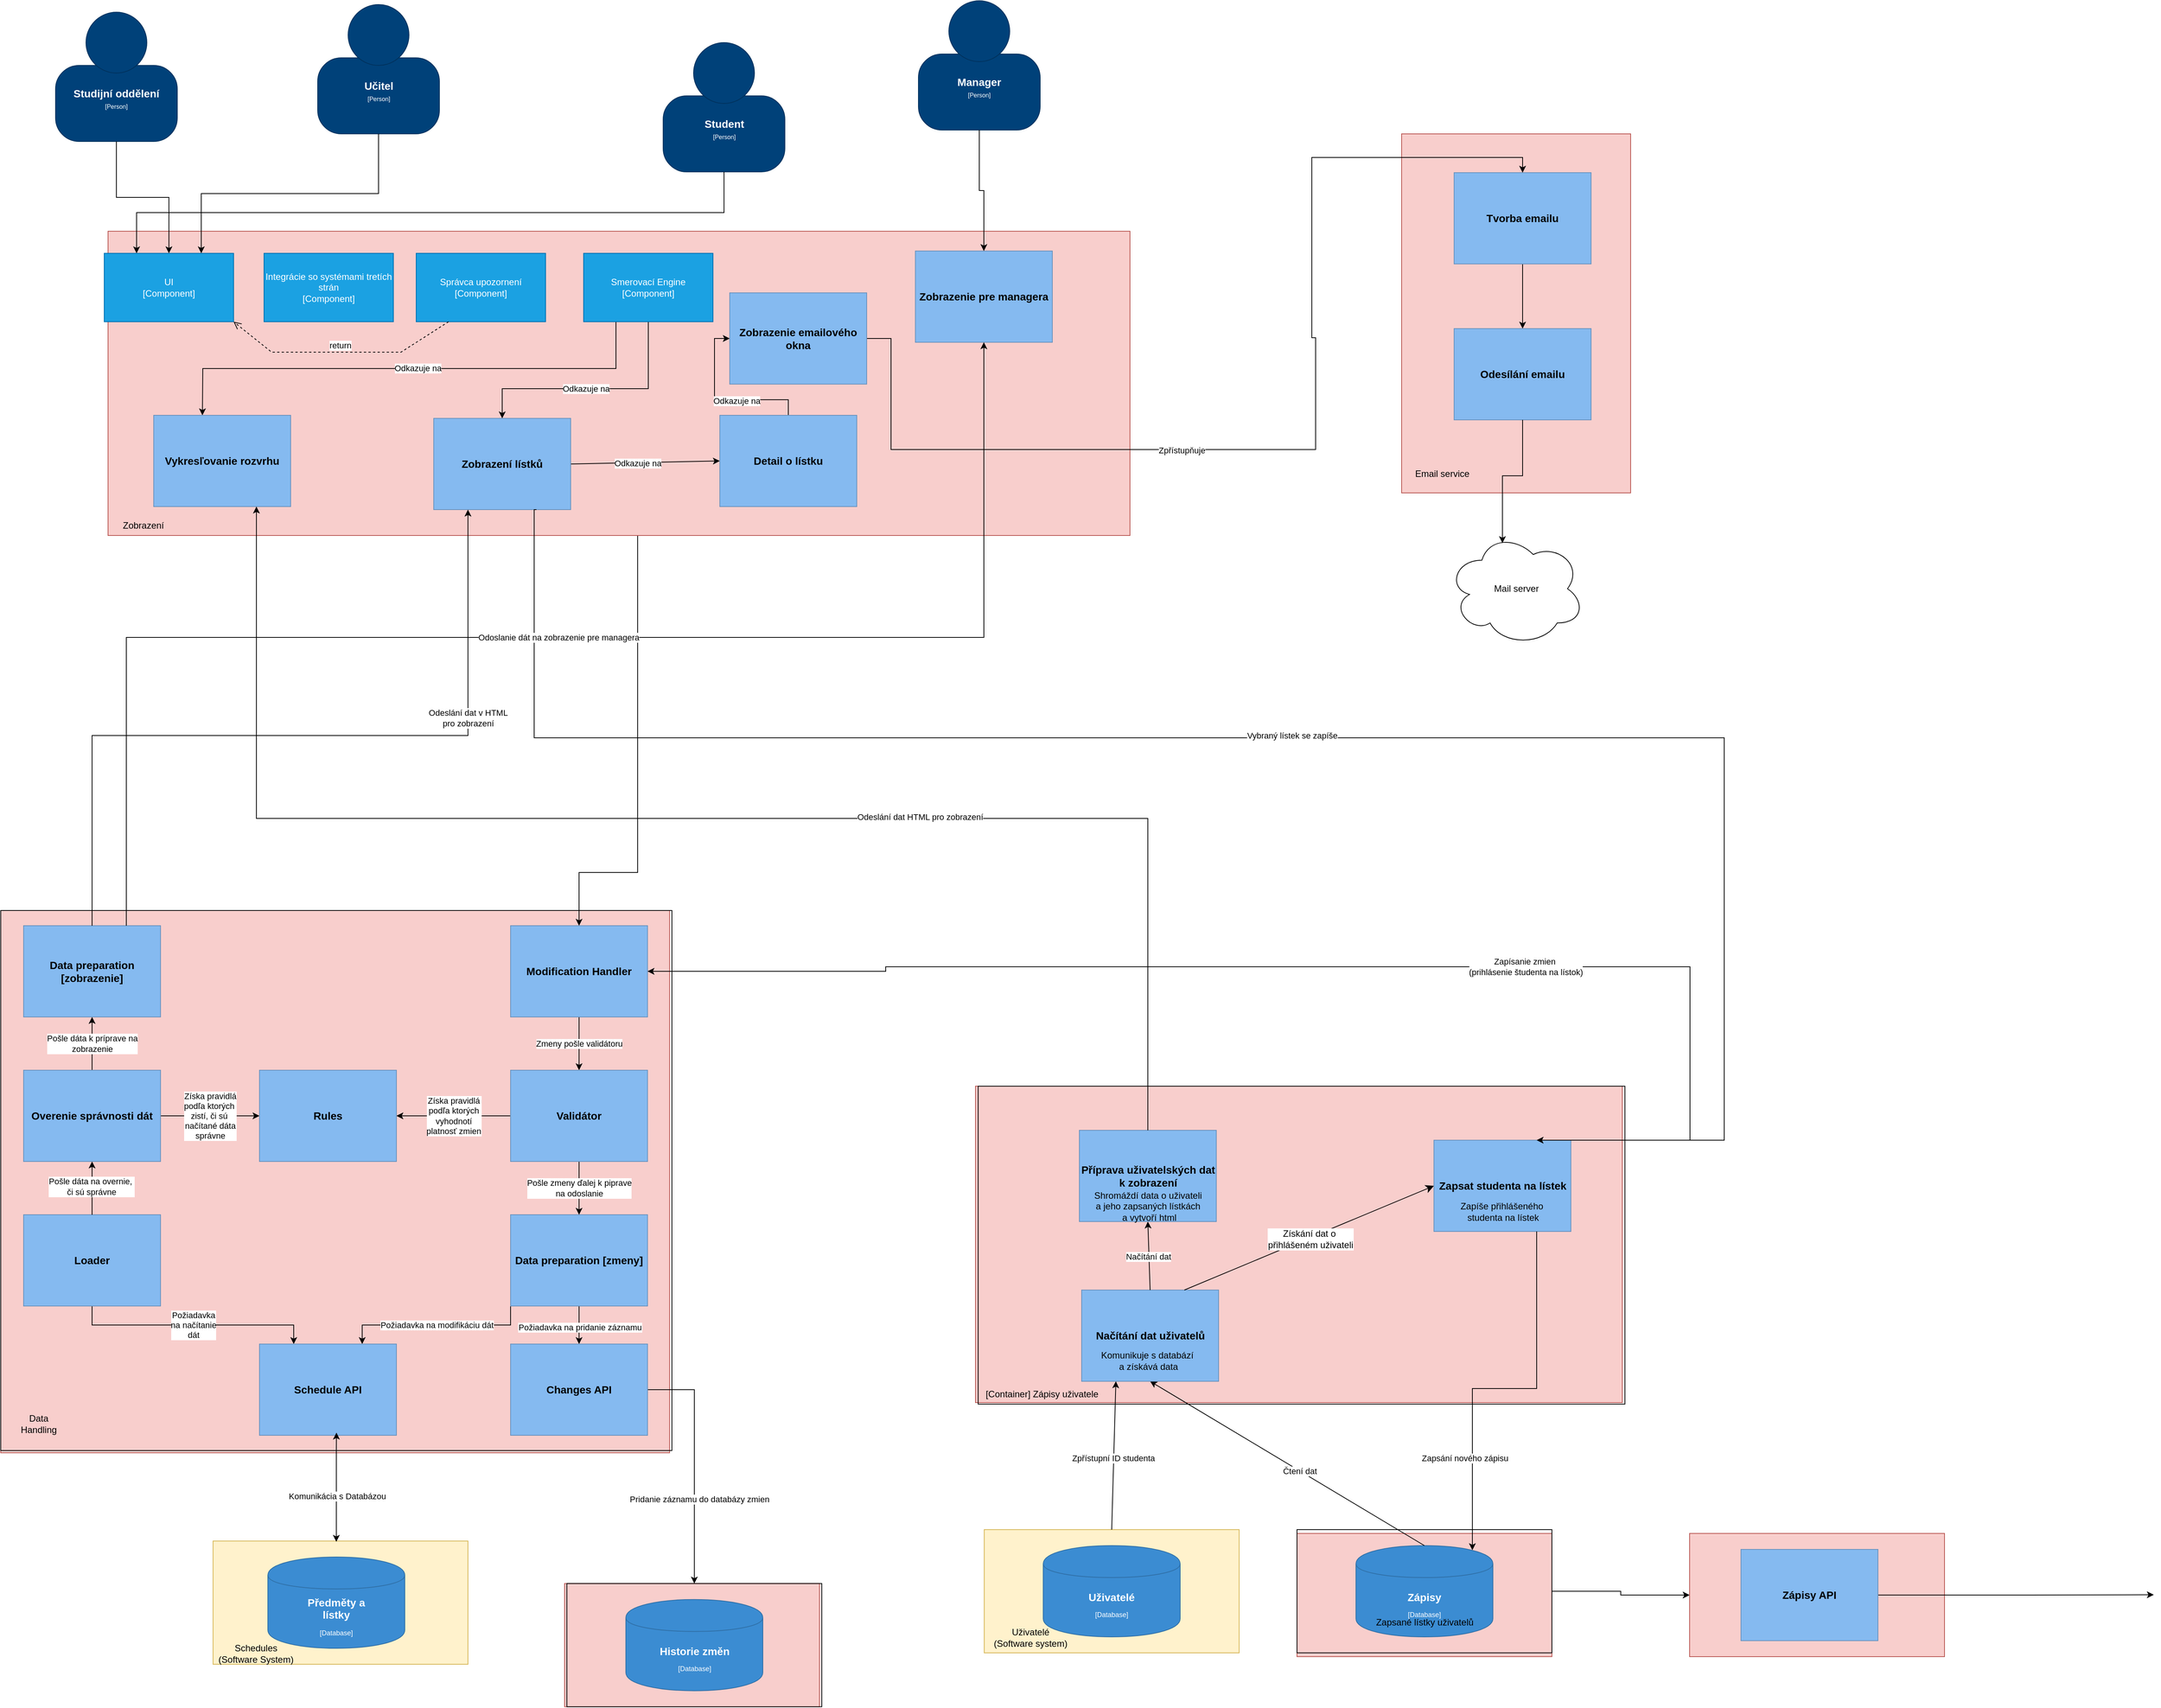 <mxfile version="24.8.4">
  <diagram name="Page-1" id="rwyt8O6BHOvwZtNAPDtA">
    <mxGraphModel dx="1274" dy="1946" grid="0" gridSize="10" guides="1" tooltips="1" connect="1" arrows="1" fold="1" page="0" pageScale="1" pageWidth="850" pageHeight="1100" math="0" shadow="0">
      <root>
        <mxCell id="0" />
        <mxCell id="1" parent="0" />
        <mxCell id="xMFAz21Ts4hhsVR896TA-133" value="" style="rounded=0;whiteSpace=wrap;html=1;fillColor=#f8cecc;strokeColor=#b85450;" vertex="1" parent="1">
          <mxGeometry x="940" y="730" width="879" height="713" as="geometry" />
        </mxCell>
        <mxCell id="xMFAz21Ts4hhsVR896TA-132" value="" style="rounded=0;whiteSpace=wrap;html=1;fillColor=#f8cecc;strokeColor=#b85450;" vertex="1" parent="1">
          <mxGeometry x="2221" y="961" width="850" height="416" as="geometry" />
        </mxCell>
        <mxCell id="xMFAz21Ts4hhsVR896TA-131" value="" style="rounded=0;whiteSpace=wrap;html=1;fillColor=#f8cecc;strokeColor=#b85450;" vertex="1" parent="1">
          <mxGeometry x="1681" y="1614.86" width="335" height="162" as="geometry" />
        </mxCell>
        <mxCell id="xMFAz21Ts4hhsVR896TA-130" value="" style="rounded=0;whiteSpace=wrap;html=1;fillColor=#f8cecc;strokeColor=#b85450;" vertex="1" parent="1">
          <mxGeometry x="2643.5" y="1549" width="335" height="162" as="geometry" />
        </mxCell>
        <mxCell id="xMFAz21Ts4hhsVR896TA-127" value="" style="rounded=0;whiteSpace=wrap;html=1;fillColor=#fff2cc;strokeColor=#d6b656;" vertex="1" parent="1">
          <mxGeometry x="2232.5" y="1544" width="335" height="162" as="geometry" />
        </mxCell>
        <mxCell id="xMFAz21Ts4hhsVR896TA-125" value="" style="rounded=0;whiteSpace=wrap;html=1;fillColor=#fff2cc;strokeColor=#d6b656;" vertex="1" parent="1">
          <mxGeometry x="1219" y="1559" width="335" height="162" as="geometry" />
        </mxCell>
        <mxCell id="xMFAz21Ts4hhsVR896TA-1" value="Komunikácia s Databázou" style="edgeStyle=orthogonalEdgeStyle;rounded=0;orthogonalLoop=1;jettySize=auto;html=1;exitX=0.5;exitY=1;exitDx=0;exitDy=0;" edge="1" parent="1" source="xMFAz21Ts4hhsVR896TA-2">
          <mxGeometry relative="1" as="geometry">
            <mxPoint x="1381" y="1560" as="targetPoint" />
          </mxGeometry>
        </mxCell>
        <mxCell id="xMFAz21Ts4hhsVR896TA-2" value="" style="rounded=0;whiteSpace=wrap;html=1;fillColor=none;" vertex="1" parent="1">
          <mxGeometry x="940" y="730" width="882" height="710" as="geometry" />
        </mxCell>
        <mxCell id="xMFAz21Ts4hhsVR896TA-3" value="Požiadavka&lt;div&gt;na načítanie&lt;br&gt;dát&lt;/div&gt;" style="edgeStyle=orthogonalEdgeStyle;rounded=0;orthogonalLoop=1;jettySize=auto;html=1;exitX=0.5;exitY=1;exitDx=0;exitDy=0;entryX=0.25;entryY=0;entryDx=0;entryDy=0;" edge="1" parent="1" source="xMFAz21Ts4hhsVR896TA-4" target="xMFAz21Ts4hhsVR896TA-14">
          <mxGeometry relative="1" as="geometry" />
        </mxCell>
        <object label="&lt;div&gt;&lt;span style=&quot;font-size: 14px&quot;&gt;&lt;b&gt;%name%&lt;/b&gt;&lt;/span&gt;&lt;/div&gt;" placeholders="1" name="Loader" technology="" description="načíta dáta predmetov pomocou Schedule API" id="xMFAz21Ts4hhsVR896TA-4">
          <mxCell style="rounded=0;whiteSpace=wrap;html=1;fillColor=#85baf0;fontColor=#000000;strokeColor=#6992BD;resizable=0;rotatable=0;metaEdit=1;allowArrows=0;" vertex="1" parent="1">
            <mxGeometry x="970" y="1130" width="180" height="120" as="geometry" />
          </mxCell>
        </object>
        <mxCell id="xMFAz21Ts4hhsVR896TA-5" style="rounded=0;orthogonalLoop=1;jettySize=auto;html=1;entryX=0.5;entryY=1;entryDx=0;entryDy=0;" edge="1" parent="1" source="xMFAz21Ts4hhsVR896TA-4" target="xMFAz21Ts4hhsVR896TA-9">
          <mxGeometry relative="1" as="geometry">
            <mxPoint x="1220" y="1070" as="sourcePoint" />
            <mxPoint x="1020" y="990" as="targetPoint" />
          </mxGeometry>
        </mxCell>
        <mxCell id="xMFAz21Ts4hhsVR896TA-6" value="Pošle dáta na overnie,&amp;nbsp;&lt;div&gt;či sú správne&lt;/div&gt;" style="edgeLabel;html=1;align=center;verticalAlign=middle;resizable=0;points=[];" vertex="1" connectable="0" parent="xMFAz21Ts4hhsVR896TA-5">
          <mxGeometry x="0.056" y="1" relative="1" as="geometry">
            <mxPoint as="offset" />
          </mxGeometry>
        </mxCell>
        <mxCell id="xMFAz21Ts4hhsVR896TA-7" value="Získa pravidlá&lt;div&gt;podľa ktorých&amp;nbsp;&lt;/div&gt;&lt;div&gt;zistí, či sú&amp;nbsp;&lt;/div&gt;&lt;div&gt;načítané dáta&lt;/div&gt;&lt;div&gt;správne&lt;/div&gt;" style="edgeStyle=orthogonalEdgeStyle;rounded=0;orthogonalLoop=1;jettySize=auto;html=1;exitX=1;exitY=0.5;exitDx=0;exitDy=0;" edge="1" parent="1" source="xMFAz21Ts4hhsVR896TA-9" target="xMFAz21Ts4hhsVR896TA-20">
          <mxGeometry relative="1" as="geometry" />
        </mxCell>
        <mxCell id="xMFAz21Ts4hhsVR896TA-8" value="Pošle dáta k príprave na&lt;div&gt;zobrazenie&lt;/div&gt;" style="edgeStyle=orthogonalEdgeStyle;rounded=0;orthogonalLoop=1;jettySize=auto;html=1;exitX=0.5;exitY=0;exitDx=0;exitDy=0;" edge="1" parent="1" source="xMFAz21Ts4hhsVR896TA-9" target="xMFAz21Ts4hhsVR896TA-23">
          <mxGeometry relative="1" as="geometry" />
        </mxCell>
        <object label="&lt;div&gt;&lt;span style=&quot;font-size: 14px&quot;&gt;&lt;b&gt;%name%&lt;/b&gt;&lt;/span&gt;&lt;/div&gt;" placeholders="1" name="Overenie správnosti dát" technology="Module" description="Data verificator" id="xMFAz21Ts4hhsVR896TA-9">
          <mxCell style="rounded=0;whiteSpace=wrap;html=1;fillColor=#85baf0;fontColor=#000000;strokeColor=#6992BD;resizable=0;rotatable=0;metaEdit=1;allowArrows=0;" vertex="1" parent="1">
            <mxGeometry x="970" y="940" width="180" height="120" as="geometry" />
          </mxCell>
        </object>
        <mxCell id="xMFAz21Ts4hhsVR896TA-10" value="Požiadavka na modifikáciu dát" style="edgeStyle=orthogonalEdgeStyle;rounded=0;orthogonalLoop=1;jettySize=auto;html=1;exitX=0;exitY=1;exitDx=0;exitDy=0;entryX=0.75;entryY=0;entryDx=0;entryDy=0;" edge="1" parent="1" source="xMFAz21Ts4hhsVR896TA-13" target="xMFAz21Ts4hhsVR896TA-14">
          <mxGeometry relative="1" as="geometry" />
        </mxCell>
        <mxCell id="xMFAz21Ts4hhsVR896TA-11" style="edgeStyle=orthogonalEdgeStyle;rounded=0;orthogonalLoop=1;jettySize=auto;html=1;exitX=0.5;exitY=1;exitDx=0;exitDy=0;entryX=0.5;entryY=0;entryDx=0;entryDy=0;" edge="1" parent="1" source="xMFAz21Ts4hhsVR896TA-13" target="xMFAz21Ts4hhsVR896TA-35">
          <mxGeometry relative="1" as="geometry" />
        </mxCell>
        <mxCell id="xMFAz21Ts4hhsVR896TA-12" value="Požiadavka na pridanie záznamu" style="edgeLabel;html=1;align=center;verticalAlign=middle;resizable=0;points=[];" vertex="1" connectable="0" parent="xMFAz21Ts4hhsVR896TA-11">
          <mxGeometry x="0.097" y="1" relative="1" as="geometry">
            <mxPoint as="offset" />
          </mxGeometry>
        </mxCell>
        <object label="&lt;div&gt;&lt;span style=&quot;font-size: 14px&quot;&gt;&lt;b&gt;%name%&lt;/b&gt;&lt;/span&gt;&lt;/div&gt;" placeholders="1" name="Data preparation [zmeny]" technology="Module" description="Upraví dáta do formátu, ktorý sa dá poslať do Schedule API" id="xMFAz21Ts4hhsVR896TA-13">
          <mxCell style="rounded=0;whiteSpace=wrap;html=1;fillColor=#85baf0;fontColor=#000000;strokeColor=#6992BD;resizable=0;rotatable=0;metaEdit=1;allowArrows=0;" vertex="1" parent="1">
            <mxGeometry x="1610" y="1130" width="180" height="120" as="geometry" />
          </mxCell>
        </object>
        <object label="&lt;div&gt;&lt;span style=&quot;font-size: 14px&quot;&gt;&lt;b&gt;%name%&lt;/b&gt;&lt;/span&gt;&lt;/div&gt;" placeholders="1" name="Schedule API" technology="" description="Zapisování a načítání lístků ze Schedules" id="xMFAz21Ts4hhsVR896TA-14">
          <mxCell style="rounded=0;whiteSpace=wrap;html=1;fillColor=#85baf0;fontColor=#000000;strokeColor=#6992BD;resizable=0;rotatable=0;metaEdit=1;allowArrows=0;" vertex="1" parent="1">
            <mxGeometry x="1280" y="1300" width="180" height="120" as="geometry" />
          </mxCell>
        </object>
        <mxCell id="xMFAz21Ts4hhsVR896TA-15" value="Zmeny pošle validátoru" style="edgeStyle=orthogonalEdgeStyle;rounded=0;orthogonalLoop=1;jettySize=auto;html=1;exitX=0.5;exitY=1;exitDx=0;exitDy=0;entryX=0.5;entryY=0;entryDx=0;entryDy=0;" edge="1" parent="1" source="xMFAz21Ts4hhsVR896TA-16" target="xMFAz21Ts4hhsVR896TA-19">
          <mxGeometry relative="1" as="geometry" />
        </mxCell>
        <object label="&lt;div&gt;&lt;span style=&quot;font-size: 14px&quot;&gt;&lt;b&gt;%name%&lt;/b&gt;&lt;/span&gt;&lt;/div&gt;" placeholders="1" name="Modification Handler" technology="Module" description="Lístok dostane zmeny od učiteľa" id="xMFAz21Ts4hhsVR896TA-16">
          <mxCell style="rounded=0;whiteSpace=wrap;html=1;fillColor=#85baf0;fontColor=#000000;strokeColor=#6992BD;resizable=0;rotatable=0;metaEdit=1;allowArrows=0;" vertex="1" parent="1">
            <mxGeometry x="1610" y="750" width="180" height="120" as="geometry" />
          </mxCell>
        </object>
        <mxCell id="xMFAz21Ts4hhsVR896TA-17" value="Pošle zmeny ďalej k piprave&lt;div&gt;na odoslanie&lt;/div&gt;" style="edgeStyle=orthogonalEdgeStyle;rounded=0;orthogonalLoop=1;jettySize=auto;html=1;exitX=0.5;exitY=1;exitDx=0;exitDy=0;entryX=0.5;entryY=0;entryDx=0;entryDy=0;" edge="1" parent="1" source="xMFAz21Ts4hhsVR896TA-19" target="xMFAz21Ts4hhsVR896TA-13">
          <mxGeometry relative="1" as="geometry" />
        </mxCell>
        <mxCell id="xMFAz21Ts4hhsVR896TA-18" value="Získa pravidlá&lt;div&gt;podľa ktorých&lt;/div&gt;&lt;div&gt;vyhodnotí&lt;/div&gt;&lt;div&gt;platnosť zmien&lt;/div&gt;" style="edgeStyle=orthogonalEdgeStyle;rounded=0;orthogonalLoop=1;jettySize=auto;html=1;exitX=0;exitY=0.5;exitDx=0;exitDy=0;" edge="1" parent="1" source="xMFAz21Ts4hhsVR896TA-19" target="xMFAz21Ts4hhsVR896TA-20">
          <mxGeometry relative="1" as="geometry" />
        </mxCell>
        <object label="&lt;div&gt;&lt;span style=&quot;font-size: 14px&quot;&gt;&lt;b&gt;%name%&lt;/b&gt;&lt;/span&gt;&lt;/div&gt;" placeholders="1" name="Validátor" technology="Module" description="Vyhodnotí správnosť zmien" id="xMFAz21Ts4hhsVR896TA-19">
          <mxCell style="rounded=0;whiteSpace=wrap;html=1;fillColor=#85baf0;fontColor=#000000;strokeColor=#6992BD;resizable=0;rotatable=0;metaEdit=1;allowArrows=0;" vertex="1" parent="1">
            <mxGeometry x="1610" y="940" width="180" height="120" as="geometry" />
          </mxCell>
        </object>
        <object label="&lt;div&gt;&lt;span style=&quot;font-size: 14px&quot;&gt;&lt;b&gt;%name%&lt;/b&gt;&lt;/span&gt;&lt;/div&gt;" placeholders="1" name="Rules" technology="Module" description="pravidlá, ktoré určujú, či sú zmeny platné" id="xMFAz21Ts4hhsVR896TA-20">
          <mxCell style="rounded=0;whiteSpace=wrap;html=1;fillColor=#85baf0;fontColor=#000000;strokeColor=#6992BD;resizable=0;rotatable=0;metaEdit=1;allowArrows=0;" vertex="1" parent="1">
            <mxGeometry x="1280" y="940" width="180" height="120" as="geometry" />
          </mxCell>
        </object>
        <object label="&lt;div&gt;&lt;span style=&quot;font-size: 14px&quot;&gt;&lt;b&gt;%name%&lt;/b&gt;&lt;/span&gt;&lt;/div&gt;" placeholders="1" name="Data preparation [zobrazenie]" technology="Module" description="" id="xMFAz21Ts4hhsVR896TA-23">
          <mxCell style="rounded=0;whiteSpace=wrap;html=1;fillColor=#85baf0;fontColor=#000000;strokeColor=#6992BD;resizable=0;rotatable=0;metaEdit=1;allowArrows=0;" vertex="1" parent="1">
            <mxGeometry x="970" y="750" width="180" height="120" as="geometry" />
          </mxCell>
        </object>
        <mxCell id="xMFAz21Ts4hhsVR896TA-25" value="Manager zmeny" style="edgeStyle=orthogonalEdgeStyle;rounded=0;orthogonalLoop=1;jettySize=auto;html=1;exitX=0.75;exitY=1;exitDx=0;exitDy=0;" edge="1" parent="1" source="xMFAz21Ts4hhsVR896TA-26" target="xMFAz21Ts4hhsVR896TA-16">
          <mxGeometry relative="1" as="geometry">
            <Array as="points">
              <mxPoint x="1777" y="680" />
              <mxPoint x="1700" y="680" />
            </Array>
          </mxGeometry>
        </mxCell>
        <object label="&lt;div style=&quot;color: rgb(255 , 255 , 255) ; white-space: normal&quot;&gt;&lt;span style=&quot;font-size: 14px&quot;&gt;&lt;b&gt;%name%&lt;/b&gt;&lt;/span&gt;&lt;/div&gt;&lt;div style=&quot;color: rgb(255 , 255 , 255) ; white-space: normal ; font-size: 8px&quot;&gt;&lt;font style=&quot;line-height: 9.6px&quot;&gt;&lt;br&gt;&lt;/font&gt;&lt;/div&gt;&lt;div style=&quot;color: rgb(255 , 255 , 255) ; white-space: normal&quot;&gt;%description%&lt;/div&gt;" name="Předměty a &#xa;lístky" description="[Database]" placeholders="1" id="xMFAz21Ts4hhsVR896TA-28">
          <mxCell style="shape=cylinder;whiteSpace=wrap;html=1;boundedLbl=1;backgroundOutline=1;strokeColor=#2F6FA6;strokeWidth=1;fillColor=#3B8CD2;fontSize=9;fontColor=#000000;align=center;resizable=0;rotatable=0;metaEdit=1;allowArrows=0;" vertex="1" parent="1">
            <mxGeometry x="1291" y="1580" width="180" height="120" as="geometry" />
          </mxCell>
        </object>
        <mxCell id="xMFAz21Ts4hhsVR896TA-31" value="" style="rounded=0;whiteSpace=wrap;html=1;fillColor=none;" vertex="1" parent="1">
          <mxGeometry x="1684" y="1614.86" width="335" height="162" as="geometry" />
        </mxCell>
        <object label="&lt;div style=&quot;color: rgb(255 , 255 , 255) ; white-space: normal&quot;&gt;&lt;span style=&quot;font-size: 14px&quot;&gt;&lt;b&gt;%name%&lt;/b&gt;&lt;/span&gt;&lt;/div&gt;&lt;div style=&quot;color: rgb(255 , 255 , 255) ; white-space: normal ; font-size: 8px&quot;&gt;&lt;font style=&quot;line-height: 9.6px&quot;&gt;&lt;br&gt;&lt;/font&gt;&lt;/div&gt;&lt;div style=&quot;color: rgb(255 , 255 , 255) ; white-space: normal&quot;&gt;%description%&lt;/div&gt;" name="Historie změn" description="[Database]" placeholders="1" id="xMFAz21Ts4hhsVR896TA-32">
          <mxCell style="shape=cylinder;whiteSpace=wrap;html=1;boundedLbl=1;backgroundOutline=1;strokeColor=#2F6FA6;strokeWidth=1;fillColor=#3B8CD2;fontSize=9;fontColor=#000000;align=center;resizable=0;rotatable=0;metaEdit=1;allowArrows=0;" vertex="1" parent="1">
            <mxGeometry x="1761.5" y="1635.86" width="180" height="120" as="geometry" />
          </mxCell>
        </object>
        <mxCell id="xMFAz21Ts4hhsVR896TA-33" style="edgeStyle=orthogonalEdgeStyle;rounded=0;orthogonalLoop=1;jettySize=auto;html=1;exitX=1;exitY=0.5;exitDx=0;exitDy=0;entryX=0.5;entryY=0;entryDx=0;entryDy=0;exitPerimeter=0;" edge="1" parent="1" source="xMFAz21Ts4hhsVR896TA-35" target="xMFAz21Ts4hhsVR896TA-31">
          <mxGeometry relative="1" as="geometry">
            <mxPoint x="1790.0" y="1360" as="sourcePoint" />
            <mxPoint x="2143.695" y="1670.318" as="targetPoint" />
          </mxGeometry>
        </mxCell>
        <mxCell id="xMFAz21Ts4hhsVR896TA-34" value="Pridanie záznamu do databázy zmien" style="edgeLabel;html=1;align=center;verticalAlign=middle;resizable=0;points=[];" vertex="1" connectable="0" parent="xMFAz21Ts4hhsVR896TA-33">
          <mxGeometry x="0.298" y="6" relative="1" as="geometry">
            <mxPoint as="offset" />
          </mxGeometry>
        </mxCell>
        <object label="&lt;div&gt;&lt;span style=&quot;font-size: 14px&quot;&gt;&lt;b&gt;%name%&lt;/b&gt;&lt;/span&gt;&lt;/div&gt;" placeholders="1" name="Changes API" technology="" description="Zapisování a načítání lístků ze Schedules" id="xMFAz21Ts4hhsVR896TA-35">
          <mxCell style="rounded=0;whiteSpace=wrap;html=1;fillColor=#85baf0;fontColor=#000000;strokeColor=#6992BD;resizable=0;rotatable=0;metaEdit=1;allowArrows=0;" vertex="1" parent="1">
            <mxGeometry x="1610" y="1300" width="180" height="120" as="geometry" />
          </mxCell>
        </object>
        <mxCell id="xMFAz21Ts4hhsVR896TA-36" value="Zapísanie zmien&amp;nbsp;&lt;div&gt;(prihlásenie študenta na lístok)&lt;/div&gt;" style="edgeStyle=orthogonalEdgeStyle;rounded=0;orthogonalLoop=1;jettySize=auto;html=1;exitX=0.5;exitY=0;exitDx=0;exitDy=0;entryX=1;entryY=0.5;entryDx=0;entryDy=0;" edge="1" parent="1" source="xMFAz21Ts4hhsVR896TA-52" target="xMFAz21Ts4hhsVR896TA-16">
          <mxGeometry x="-0.254" relative="1" as="geometry">
            <mxPoint x="-1" as="offset" />
            <Array as="points">
              <mxPoint x="3160" y="1032" />
              <mxPoint x="3160" y="804" />
              <mxPoint x="2103" y="804" />
              <mxPoint x="2103" y="810" />
            </Array>
          </mxGeometry>
        </mxCell>
        <mxCell id="xMFAz21Ts4hhsVR896TA-38" value="Data Handling" style="text;html=1;align=center;verticalAlign=middle;whiteSpace=wrap;rounded=0;" vertex="1" parent="1">
          <mxGeometry x="960" y="1390" width="60" height="30" as="geometry" />
        </mxCell>
        <mxCell id="xMFAz21Ts4hhsVR896TA-39" style="edgeStyle=orthogonalEdgeStyle;rounded=0;orthogonalLoop=1;jettySize=auto;html=1;exitX=0.5;exitY=1;exitDx=0;exitDy=0;entryX=0.562;entryY=0.971;entryDx=0;entryDy=0;entryPerimeter=0;" edge="1" parent="1" source="xMFAz21Ts4hhsVR896TA-2" target="xMFAz21Ts4hhsVR896TA-14">
          <mxGeometry relative="1" as="geometry" />
        </mxCell>
        <mxCell id="xMFAz21Ts4hhsVR896TA-41" value="" style="rounded=0;whiteSpace=wrap;html=1;fillColor=none;" vertex="1" parent="1">
          <mxGeometry x="2224.5" y="961" width="850" height="418" as="geometry" />
        </mxCell>
        <mxCell id="xMFAz21Ts4hhsVR896TA-108" style="edgeStyle=orthogonalEdgeStyle;rounded=0;orthogonalLoop=1;jettySize=auto;html=1;exitX=1;exitY=0.5;exitDx=0;exitDy=0;entryX=0;entryY=0.5;entryDx=0;entryDy=0;" edge="1" parent="1" source="xMFAz21Ts4hhsVR896TA-42" target="xMFAz21Ts4hhsVR896TA-105">
          <mxGeometry relative="1" as="geometry" />
        </mxCell>
        <mxCell id="xMFAz21Ts4hhsVR896TA-42" value="" style="rounded=0;whiteSpace=wrap;html=1;fillColor=none;" vertex="1" parent="1">
          <mxGeometry x="2643.5" y="1544" width="335" height="162" as="geometry" />
        </mxCell>
        <object label="&lt;div style=&quot;color: rgb(255 , 255 , 255) ; white-space: normal&quot;&gt;&lt;span style=&quot;font-size: 14px&quot;&gt;&lt;b&gt;%name%&lt;/b&gt;&lt;/span&gt;&lt;/div&gt;&lt;div style=&quot;color: rgb(255 , 255 , 255) ; white-space: normal ; font-size: 8px&quot;&gt;&lt;font style=&quot;line-height: 9.6px&quot;&gt;&lt;br&gt;&lt;/font&gt;&lt;/div&gt;&lt;div style=&quot;color: rgb(255 , 255 , 255) ; white-space: normal&quot;&gt;%description%&lt;/div&gt;" name="Zápisy" description="[Database]" placeholders="1" id="xMFAz21Ts4hhsVR896TA-44">
          <mxCell style="shape=cylinder;whiteSpace=wrap;html=1;boundedLbl=1;backgroundOutline=1;strokeColor=#2F6FA6;strokeWidth=1;fillColor=#3B8CD2;fontSize=9;fontColor=#000000;align=center;resizable=0;rotatable=0;metaEdit=1;allowArrows=0;" vertex="1" parent="1">
            <mxGeometry x="2721" y="1565" width="180" height="120" as="geometry" />
          </mxCell>
        </object>
        <mxCell id="xMFAz21Ts4hhsVR896TA-45" style="rounded=0;orthogonalLoop=1;jettySize=auto;html=1;exitX=0.5;exitY=0;exitDx=0;exitDy=0;entryX=0.5;entryY=1;entryDx=0;entryDy=0;" edge="1" parent="1" source="xMFAz21Ts4hhsVR896TA-44" target="xMFAz21Ts4hhsVR896TA-47">
          <mxGeometry relative="1" as="geometry">
            <mxPoint x="1963.5" y="1584" as="targetPoint" />
          </mxGeometry>
        </mxCell>
        <mxCell id="xMFAz21Ts4hhsVR896TA-46" value="Čtení dat" style="edgeLabel;html=1;align=center;verticalAlign=middle;resizable=0;points=[];" vertex="1" connectable="0" parent="xMFAz21Ts4hhsVR896TA-45">
          <mxGeometry x="-0.086" relative="1" as="geometry">
            <mxPoint as="offset" />
          </mxGeometry>
        </mxCell>
        <object label="&lt;div&gt;&lt;span style=&quot;font-size: 14px&quot;&gt;&lt;b&gt;%name%&lt;/b&gt;&lt;/span&gt;&lt;/div&gt;" placeholders="1" name="Načítání dat uživatelů" technology="Module" description="" id="xMFAz21Ts4hhsVR896TA-47">
          <mxCell style="rounded=0;whiteSpace=wrap;html=1;fillColor=#85baf0;fontColor=#000000;strokeColor=#6992BD;resizable=0;rotatable=0;metaEdit=1;allowArrows=0;" vertex="1" parent="1">
            <mxGeometry x="2360.5" y="1229" width="180" height="120" as="geometry" />
          </mxCell>
        </object>
        <mxCell id="xMFAz21Ts4hhsVR896TA-48" style="rounded=0;orthogonalLoop=1;jettySize=auto;html=1;exitX=0.5;exitY=0;exitDx=0;exitDy=0;entryX=0.5;entryY=1;entryDx=0;entryDy=0;" edge="1" parent="1" source="xMFAz21Ts4hhsVR896TA-47" target="xMFAz21Ts4hhsVR896TA-51">
          <mxGeometry relative="1" as="geometry">
            <mxPoint x="3118" y="1299" as="targetPoint" />
          </mxGeometry>
        </mxCell>
        <mxCell id="xMFAz21Ts4hhsVR896TA-49" value="Načítání dat" style="edgeLabel;html=1;align=center;verticalAlign=middle;resizable=0;points=[];" vertex="1" connectable="0" parent="xMFAz21Ts4hhsVR896TA-48">
          <mxGeometry x="-0.007" y="1" relative="1" as="geometry">
            <mxPoint as="offset" />
          </mxGeometry>
        </mxCell>
        <mxCell id="xMFAz21Ts4hhsVR896TA-50" value="Získání dat o&amp;nbsp;&lt;div&gt;přihlášeném uživateli&lt;/div&gt;" style="rounded=0;orthogonalLoop=1;jettySize=auto;html=1;exitX=0.75;exitY=0;exitDx=0;exitDy=0;entryX=0;entryY=0.5;entryDx=0;entryDy=0;fontSize=12;startSize=8;endSize=8;" edge="1" parent="1" source="xMFAz21Ts4hhsVR896TA-47" target="xMFAz21Ts4hhsVR896TA-52">
          <mxGeometry x="0.006" y="-2" relative="1" as="geometry">
            <mxPoint as="offset" />
          </mxGeometry>
        </mxCell>
        <object label="&lt;div&gt;&lt;span style=&quot;font-size: 14px&quot;&gt;&lt;b&gt;%name%&lt;/b&gt;&lt;/span&gt;&lt;/div&gt;" placeholders="1" name="Příprava uživatelských dat k zobrazení" technology="Module" description="" id="xMFAz21Ts4hhsVR896TA-51">
          <mxCell style="rounded=0;whiteSpace=wrap;html=1;fillColor=#85baf0;fontColor=#000000;strokeColor=#6992BD;resizable=0;rotatable=0;metaEdit=1;allowArrows=0;" vertex="1" parent="1">
            <mxGeometry x="2357.5" y="1019" width="180" height="120" as="geometry" />
          </mxCell>
        </object>
        <object label="&lt;div&gt;&lt;span style=&quot;font-size: 14px&quot;&gt;&lt;b&gt;%name%&lt;/b&gt;&lt;/span&gt;&lt;/div&gt;" placeholders="1" name="Zapsat studenta na lístek" technology="Module" description="Zapíše přihlášeného studenta na lístek" id="xMFAz21Ts4hhsVR896TA-52">
          <mxCell style="rounded=0;whiteSpace=wrap;html=1;fillColor=#85baf0;fontColor=#000000;strokeColor=#6992BD;resizable=0;rotatable=0;metaEdit=1;allowArrows=0;" vertex="1" parent="1">
            <mxGeometry x="2823.5" y="1032" width="180" height="120" as="geometry" />
          </mxCell>
        </object>
        <mxCell id="xMFAz21Ts4hhsVR896TA-57" style="rounded=0;orthogonalLoop=1;jettySize=auto;html=1;exitX=0.5;exitY=0;exitDx=0;exitDy=0;entryX=0.25;entryY=1;entryDx=0;entryDy=0;" edge="1" parent="1" source="xMFAz21Ts4hhsVR896TA-127" target="xMFAz21Ts4hhsVR896TA-47">
          <mxGeometry relative="1" as="geometry" />
        </mxCell>
        <mxCell id="xMFAz21Ts4hhsVR896TA-58" value="Zpřístupní ID studenta" style="edgeLabel;html=1;align=center;verticalAlign=middle;resizable=0;points=[];" vertex="1" connectable="0" parent="xMFAz21Ts4hhsVR896TA-57">
          <mxGeometry x="-0.032" y="1" relative="1" as="geometry">
            <mxPoint as="offset" />
          </mxGeometry>
        </mxCell>
        <mxCell id="xMFAz21Ts4hhsVR896TA-60" style="edgeStyle=orthogonalEdgeStyle;rounded=0;orthogonalLoop=1;jettySize=auto;html=1;exitX=0.75;exitY=1;exitDx=0;exitDy=0;entryX=0.85;entryY=0.05;entryDx=0;entryDy=0;entryPerimeter=0;" edge="1" parent="1" source="xMFAz21Ts4hhsVR896TA-52" target="xMFAz21Ts4hhsVR896TA-44">
          <mxGeometry relative="1" as="geometry" />
        </mxCell>
        <mxCell id="xMFAz21Ts4hhsVR896TA-61" value="Zapsání nového zápisu" style="edgeLabel;html=1;align=center;verticalAlign=middle;resizable=0;points=[];" vertex="1" connectable="0" parent="xMFAz21Ts4hhsVR896TA-60">
          <mxGeometry x="0.267" y="-1" relative="1" as="geometry">
            <mxPoint x="-9" y="63" as="offset" />
          </mxGeometry>
        </mxCell>
        <mxCell id="xMFAz21Ts4hhsVR896TA-62" value="Zapíše přihlášeného&amp;nbsp;&lt;div&gt;studenta na lístek&lt;/div&gt;" style="text;html=1;align=center;verticalAlign=middle;resizable=0;points=[];autosize=1;strokeColor=none;fillColor=none;" vertex="1" parent="1">
          <mxGeometry x="2848.5" y="1105" width="130" height="41" as="geometry" />
        </mxCell>
        <mxCell id="xMFAz21Ts4hhsVR896TA-63" value="Komunikuje s databází&amp;nbsp;&lt;div&gt;a získává data&lt;/div&gt;" style="text;html=1;align=center;verticalAlign=middle;resizable=0;points=[];autosize=1;strokeColor=none;fillColor=none;" vertex="1" parent="1">
          <mxGeometry x="2376" y="1301" width="143" height="41" as="geometry" />
        </mxCell>
        <mxCell id="xMFAz21Ts4hhsVR896TA-64" value="Shromáždí data o uživateli&amp;nbsp;&lt;div&gt;a jeho zapsaných&amp;nbsp;&lt;span style=&quot;background-color: initial;&quot;&gt;lístkách&amp;nbsp;&lt;/span&gt;&lt;/div&gt;&lt;div&gt;&lt;span style=&quot;background-color: initial;&quot;&gt;a vytvoří html&lt;/span&gt;&lt;/div&gt;" style="text;html=1;align=center;verticalAlign=middle;resizable=0;points=[];autosize=1;strokeColor=none;fillColor=none;" vertex="1" parent="1">
          <mxGeometry x="2367.5" y="1091" width="163" height="55" as="geometry" />
        </mxCell>
        <mxCell id="xMFAz21Ts4hhsVR896TA-65" value="[Container] Zápisy uživatele" style="text;html=1;align=center;verticalAlign=middle;resizable=0;points=[];autosize=1;strokeColor=none;fillColor=none;" vertex="1" parent="1">
          <mxGeometry x="2224.5" y="1353" width="166" height="26" as="geometry" />
        </mxCell>
        <mxCell id="xMFAz21Ts4hhsVR896TA-66" value="Zapsané lístky uživatelů" style="text;html=1;align=center;verticalAlign=middle;resizable=0;points=[];autosize=1;strokeColor=none;fillColor=none;" vertex="1" parent="1">
          <mxGeometry x="2738" y="1653" width="146" height="26" as="geometry" />
        </mxCell>
        <mxCell id="xMFAz21Ts4hhsVR896TA-73" value="" style="rounded=0;whiteSpace=wrap;html=1;fillColor=#f8cecc;strokeColor=#b85450;" vertex="1" parent="1">
          <mxGeometry x="1315" y="-161" width="325" height="168" as="geometry" />
        </mxCell>
        <mxCell id="xMFAz21Ts4hhsVR896TA-74" value="" style="rounded=0;whiteSpace=wrap;html=1;fillColor=#f8cecc;strokeColor=#b85450;" vertex="1" parent="1">
          <mxGeometry x="1081" y="-163" width="1343" height="400" as="geometry" />
        </mxCell>
        <mxCell id="xMFAz21Ts4hhsVR896TA-76" style="edgeStyle=orthogonalEdgeStyle;rounded=0;orthogonalLoop=1;jettySize=auto;html=1;exitX=0.5;exitY=1;exitDx=0;exitDy=0;entryX=0.5;entryY=0;entryDx=0;entryDy=0;" edge="1" parent="1" source="xMFAz21Ts4hhsVR896TA-136" target="xMFAz21Ts4hhsVR896TA-81">
          <mxGeometry relative="1" as="geometry">
            <Array as="points">
              <mxPoint x="1791" y="44" />
              <mxPoint x="1599" y="44" />
            </Array>
          </mxGeometry>
        </mxCell>
        <mxCell id="xMFAz21Ts4hhsVR896TA-115" value="Odkazuje na" style="edgeLabel;html=1;align=center;verticalAlign=middle;resizable=0;points=[];" vertex="1" connectable="0" parent="xMFAz21Ts4hhsVR896TA-76">
          <mxGeometry x="0.065" relative="1" as="geometry">
            <mxPoint as="offset" />
          </mxGeometry>
        </mxCell>
        <mxCell id="xMFAz21Ts4hhsVR896TA-77" style="edgeStyle=orthogonalEdgeStyle;rounded=0;orthogonalLoop=1;jettySize=auto;html=1;exitX=0.25;exitY=1;exitDx=0;exitDy=0;entryX=0.5;entryY=0;entryDx=0;entryDy=0;" edge="1" parent="1" source="xMFAz21Ts4hhsVR896TA-136">
          <mxGeometry relative="1" as="geometry">
            <mxPoint x="1205" y="79" as="targetPoint" />
          </mxGeometry>
        </mxCell>
        <mxCell id="xMFAz21Ts4hhsVR896TA-114" value="Odkazuje na" style="edgeLabel;html=1;align=center;verticalAlign=middle;resizable=0;points=[];" vertex="1" connectable="0" parent="xMFAz21Ts4hhsVR896TA-77">
          <mxGeometry x="-0.031" y="-1" relative="1" as="geometry">
            <mxPoint as="offset" />
          </mxGeometry>
        </mxCell>
        <mxCell id="xMFAz21Ts4hhsVR896TA-80" style="rounded=0;orthogonalLoop=1;jettySize=auto;html=1;exitX=1;exitY=0.5;exitDx=0;exitDy=0;entryX=0;entryY=0.5;entryDx=0;entryDy=0;" edge="1" parent="1" source="xMFAz21Ts4hhsVR896TA-81" target="xMFAz21Ts4hhsVR896TA-85">
          <mxGeometry relative="1" as="geometry" />
        </mxCell>
        <mxCell id="xMFAz21Ts4hhsVR896TA-117" value="Odkazuje na" style="edgeLabel;html=1;align=center;verticalAlign=middle;resizable=0;points=[];" vertex="1" connectable="0" parent="xMFAz21Ts4hhsVR896TA-80">
          <mxGeometry x="-0.106" y="-1" relative="1" as="geometry">
            <mxPoint as="offset" />
          </mxGeometry>
        </mxCell>
        <object label="&lt;div&gt;&lt;span style=&quot;font-size: 14px&quot;&gt;&lt;b&gt;%name%&lt;/b&gt;&lt;/span&gt;&lt;/div&gt;" placeholders="1" name="Zobrazení lístků" technology="Module" description="" id="xMFAz21Ts4hhsVR896TA-81">
          <mxCell style="rounded=0;whiteSpace=wrap;html=1;fillColor=#85baf0;fontColor=#000000;strokeColor=#6992BD;resizable=0;rotatable=0;metaEdit=1;allowArrows=0;" vertex="1" parent="1">
            <mxGeometry x="1509" y="83" width="180" height="120" as="geometry" />
          </mxCell>
        </object>
        <object label="" placeholders="1" instruction="edit data of the lower shape within the group" id="xMFAz21Ts4hhsVR896TA-82">
          <mxCell style="group;resizable=0;rotatable=0;allowArrows=0;" vertex="1" connectable="0" parent="1">
            <mxGeometry x="1810.5" y="-411" width="160" height="170" as="geometry" />
          </mxCell>
        </object>
        <object label="&lt;div style=&quot;color: rgb(255 , 255 , 255) ; white-space: normal&quot;&gt;&lt;span style=&quot;font-size: 14px&quot;&gt;&lt;b&gt;%name%&lt;/b&gt;&lt;/span&gt;&lt;/div&gt;&lt;div style=&quot;color: rgb(255 , 255 , 255) ; white-space: normal&quot;&gt;&lt;font style=&quot;font-size: 8px&quot;&gt;[Person]&lt;/font&gt;&lt;/div&gt;&lt;div style=&quot;color: rgb(255 , 255 , 255) ; white-space: normal ; font-size: 8px&quot;&gt;&lt;span style=&quot;font-size: x-small&quot;&gt;&lt;br&gt;&lt;/span&gt;&lt;/div&gt;&lt;div style=&quot;color: rgb(255 , 255 , 255) ; white-space: normal&quot;&gt;&lt;font size=&quot;1&quot;&gt;%description%&lt;/font&gt;&lt;/div&gt;" name="Student" description="" placeholders="1" id="xMFAz21Ts4hhsVR896TA-83">
          <mxCell style="rounded=1;whiteSpace=wrap;html=1;strokeColor=#00315C;fillColor=#004179;fontColor=#000000;arcSize=31;metaEdit=1;allowArrows=0;" vertex="1" parent="xMFAz21Ts4hhsVR896TA-82">
            <mxGeometry y="70" width="160" height="100" as="geometry" />
          </mxCell>
        </object>
        <mxCell id="xMFAz21Ts4hhsVR896TA-84" value="" style="ellipse;whiteSpace=wrap;html=1;aspect=fixed;strokeColor=#00315C;fillColor=#004179;fontColor=#000000;allowArrows=0;" vertex="1" parent="xMFAz21Ts4hhsVR896TA-82">
          <mxGeometry x="40" width="80" height="80" as="geometry" />
        </mxCell>
        <mxCell id="xMFAz21Ts4hhsVR896TA-123" style="edgeStyle=orthogonalEdgeStyle;rounded=0;orthogonalLoop=1;jettySize=auto;html=1;exitX=0.5;exitY=0;exitDx=0;exitDy=0;entryX=0;entryY=0.5;entryDx=0;entryDy=0;" edge="1" parent="1" source="xMFAz21Ts4hhsVR896TA-85" target="xMFAz21Ts4hhsVR896TA-122">
          <mxGeometry relative="1" as="geometry" />
        </mxCell>
        <mxCell id="xMFAz21Ts4hhsVR896TA-124" value="Odkazuje na" style="edgeLabel;html=1;align=center;verticalAlign=middle;resizable=0;points=[];" vertex="1" connectable="0" parent="xMFAz21Ts4hhsVR896TA-123">
          <mxGeometry x="-0.188" y="1" relative="1" as="geometry">
            <mxPoint as="offset" />
          </mxGeometry>
        </mxCell>
        <object label="&lt;div&gt;&lt;span style=&quot;font-size: 14px&quot;&gt;&lt;b&gt;%name%&lt;/b&gt;&lt;/span&gt;&lt;/div&gt;" placeholders="1" name="Detail o lístku" technology="Module" description="" id="xMFAz21Ts4hhsVR896TA-85">
          <mxCell style="rounded=0;whiteSpace=wrap;html=1;fillColor=#85baf0;fontColor=#000000;strokeColor=#6992BD;resizable=0;rotatable=0;metaEdit=1;allowArrows=0;" vertex="1" parent="1">
            <mxGeometry x="1885" y="79" width="180" height="120" as="geometry" />
          </mxCell>
        </object>
        <object label="" placeholders="1" instruction="edit data of the lower shape within the group" id="xMFAz21Ts4hhsVR896TA-86">
          <mxCell style="group;resizable=0;rotatable=0;allowArrows=0;" vertex="1" connectable="0" parent="1">
            <mxGeometry x="1356.5" y="-461" width="160" height="170" as="geometry" />
          </mxCell>
        </object>
        <object label="&lt;div style=&quot;color: rgb(255 , 255 , 255) ; white-space: normal&quot;&gt;&lt;span style=&quot;font-size: 14px&quot;&gt;&lt;b&gt;%name%&lt;/b&gt;&lt;/span&gt;&lt;/div&gt;&lt;div style=&quot;color: rgb(255 , 255 , 255) ; white-space: normal&quot;&gt;&lt;font style=&quot;font-size: 8px&quot;&gt;[Person]&lt;/font&gt;&lt;/div&gt;&lt;div style=&quot;color: rgb(255 , 255 , 255) ; white-space: normal ; font-size: 8px&quot;&gt;&lt;span style=&quot;font-size: x-small&quot;&gt;&lt;br&gt;&lt;/span&gt;&lt;/div&gt;&lt;div style=&quot;color: rgb(255 , 255 , 255) ; white-space: normal&quot;&gt;&lt;font size=&quot;1&quot;&gt;%description%&lt;/font&gt;&lt;/div&gt;" name="Učitel" description="" placeholders="1" id="xMFAz21Ts4hhsVR896TA-87">
          <mxCell style="rounded=1;whiteSpace=wrap;html=1;strokeColor=#00315C;fillColor=#004179;fontColor=#000000;arcSize=31;metaEdit=1;allowArrows=0;" vertex="1" parent="xMFAz21Ts4hhsVR896TA-86">
            <mxGeometry y="70" width="160" height="100" as="geometry" />
          </mxCell>
        </object>
        <mxCell id="xMFAz21Ts4hhsVR896TA-88" value="" style="ellipse;whiteSpace=wrap;html=1;aspect=fixed;strokeColor=#00315C;fillColor=#004179;fontColor=#000000;allowArrows=0;" vertex="1" parent="xMFAz21Ts4hhsVR896TA-86">
          <mxGeometry x="40" width="80" height="80" as="geometry" />
        </mxCell>
        <object label="" placeholders="1" instruction="edit data of the lower shape within the group" id="xMFAz21Ts4hhsVR896TA-89">
          <mxCell style="group;resizable=0;rotatable=0;allowArrows=0;" vertex="1" connectable="0" parent="1">
            <mxGeometry x="1012" y="-451" width="160" height="170" as="geometry" />
          </mxCell>
        </object>
        <object label="&lt;div style=&quot;color: rgb(255 , 255 , 255) ; white-space: normal&quot;&gt;&lt;span style=&quot;font-size: 14px&quot;&gt;&lt;b&gt;%name%&lt;/b&gt;&lt;/span&gt;&lt;/div&gt;&lt;div style=&quot;color: rgb(255 , 255 , 255) ; white-space: normal&quot;&gt;&lt;font style=&quot;font-size: 8px&quot;&gt;[Person]&lt;/font&gt;&lt;/div&gt;&lt;div style=&quot;color: rgb(255 , 255 , 255) ; white-space: normal ; font-size: 8px&quot;&gt;&lt;span style=&quot;font-size: x-small&quot;&gt;&lt;br&gt;&lt;/span&gt;&lt;/div&gt;&lt;div style=&quot;color: rgb(255 , 255 , 255) ; white-space: normal&quot;&gt;&lt;font size=&quot;1&quot;&gt;%description%&lt;/font&gt;&lt;/div&gt;" name="Studijní oddělení" description="" placeholders="1" id="xMFAz21Ts4hhsVR896TA-90">
          <mxCell style="rounded=1;whiteSpace=wrap;html=1;strokeColor=#00315C;fillColor=#004179;fontColor=#000000;arcSize=31;metaEdit=1;allowArrows=0;" vertex="1" parent="xMFAz21Ts4hhsVR896TA-89">
            <mxGeometry y="70" width="160" height="100" as="geometry" />
          </mxCell>
        </object>
        <mxCell id="xMFAz21Ts4hhsVR896TA-91" value="" style="ellipse;whiteSpace=wrap;html=1;aspect=fixed;strokeColor=#00315C;fillColor=#004179;fontColor=#000000;allowArrows=0;" vertex="1" parent="xMFAz21Ts4hhsVR896TA-89">
          <mxGeometry x="40" width="80" height="80" as="geometry" />
        </mxCell>
        <mxCell id="xMFAz21Ts4hhsVR896TA-92" value="Zobrazení" style="text;html=1;align=center;verticalAlign=middle;resizable=0;points=[];autosize=1;strokeColor=none;fillColor=none;" vertex="1" parent="1">
          <mxGeometry x="1091" y="211" width="72" height="26" as="geometry" />
        </mxCell>
        <mxCell id="xMFAz21Ts4hhsVR896TA-93" style="edgeStyle=orthogonalEdgeStyle;rounded=0;orthogonalLoop=1;jettySize=auto;html=1;exitX=0.5;exitY=1;exitDx=0;exitDy=0;" edge="1" parent="1">
          <mxGeometry relative="1" as="geometry">
            <mxPoint x="1477.5" y="-17" as="sourcePoint" />
            <mxPoint x="1477.5" y="-17" as="targetPoint" />
          </mxGeometry>
        </mxCell>
        <mxCell id="xMFAz21Ts4hhsVR896TA-94" style="edgeStyle=orthogonalEdgeStyle;rounded=0;orthogonalLoop=1;jettySize=auto;html=1;exitX=0.5;exitY=1;exitDx=0;exitDy=0;entryX=0.25;entryY=0;entryDx=0;entryDy=0;" edge="1" parent="1" source="xMFAz21Ts4hhsVR896TA-83" target="xMFAz21Ts4hhsVR896TA-135">
          <mxGeometry relative="1" as="geometry" />
        </mxCell>
        <mxCell id="xMFAz21Ts4hhsVR896TA-95" style="edgeStyle=orthogonalEdgeStyle;rounded=0;orthogonalLoop=1;jettySize=auto;html=1;exitX=0.5;exitY=1;exitDx=0;exitDy=0;entryX=0.75;entryY=0;entryDx=0;entryDy=0;" edge="1" parent="1" source="xMFAz21Ts4hhsVR896TA-87" target="xMFAz21Ts4hhsVR896TA-135">
          <mxGeometry relative="1" as="geometry" />
        </mxCell>
        <mxCell id="xMFAz21Ts4hhsVR896TA-96" style="edgeStyle=orthogonalEdgeStyle;rounded=0;orthogonalLoop=1;jettySize=auto;html=1;exitX=0.5;exitY=1;exitDx=0;exitDy=0;entryX=0.5;entryY=0;entryDx=0;entryDy=0;" edge="1" parent="1" source="xMFAz21Ts4hhsVR896TA-90" target="xMFAz21Ts4hhsVR896TA-135">
          <mxGeometry relative="1" as="geometry" />
        </mxCell>
        <object label="&lt;div&gt;&lt;span style=&quot;font-size: 14px&quot;&gt;&lt;b&gt;%name%&lt;/b&gt;&lt;/span&gt;&lt;/div&gt;" placeholders="1" name="Vykresľovanie rozvrhu" technology="Module" description="" id="xMFAz21Ts4hhsVR896TA-24">
          <mxCell style="rounded=0;whiteSpace=wrap;html=1;fillColor=#85baf0;fontColor=#000000;strokeColor=#6992BD;resizable=0;rotatable=0;metaEdit=1;allowArrows=0;" vertex="1" parent="1">
            <mxGeometry x="1141" y="79" width="180" height="120" as="geometry" />
          </mxCell>
        </object>
        <mxCell id="xMFAz21Ts4hhsVR896TA-69" style="edgeStyle=orthogonalEdgeStyle;rounded=0;orthogonalLoop=1;jettySize=auto;html=1;exitX=0.75;exitY=1;exitDx=0;exitDy=0;entryX=0.75;entryY=0;entryDx=0;entryDy=0;" edge="1" parent="1" source="xMFAz21Ts4hhsVR896TA-81" target="xMFAz21Ts4hhsVR896TA-52">
          <mxGeometry relative="1" as="geometry">
            <Array as="points">
              <mxPoint x="1641" y="203" />
              <mxPoint x="1641" y="503" />
              <mxPoint x="3205" y="503" />
            </Array>
          </mxGeometry>
        </mxCell>
        <mxCell id="xMFAz21Ts4hhsVR896TA-70" value="Vybraný lístek se zapíše" style="edgeLabel;html=1;align=center;verticalAlign=middle;resizable=0;points=[];" vertex="1" connectable="0" parent="xMFAz21Ts4hhsVR896TA-69">
          <mxGeometry x="-0.017" y="3" relative="1" as="geometry">
            <mxPoint as="offset" />
          </mxGeometry>
        </mxCell>
        <mxCell id="xMFAz21Ts4hhsVR896TA-21" value="Odeslání dat v HTML&lt;div&gt;pro zobrazení&lt;/div&gt;" style="edgeStyle=orthogonalEdgeStyle;rounded=0;orthogonalLoop=1;jettySize=auto;html=1;exitX=0.5;exitY=0;exitDx=0;exitDy=0;entryX=0.25;entryY=1;entryDx=0;entryDy=0;" edge="1" parent="1" source="xMFAz21Ts4hhsVR896TA-23" target="xMFAz21Ts4hhsVR896TA-81">
          <mxGeometry x="0.474" relative="1" as="geometry">
            <Array as="points">
              <mxPoint x="1060" y="500" />
              <mxPoint x="1554" y="500" />
            </Array>
            <mxPoint as="offset" />
          </mxGeometry>
        </mxCell>
        <mxCell id="xMFAz21Ts4hhsVR896TA-97" value="" style="rounded=0;whiteSpace=wrap;html=1;fillColor=#f8cecc;strokeColor=#b85450;" vertex="1" parent="1">
          <mxGeometry x="2781" y="-291" width="301" height="472" as="geometry" />
        </mxCell>
        <mxCell id="xMFAz21Ts4hhsVR896TA-98" style="rounded=0;orthogonalLoop=1;jettySize=auto;html=1;exitX=0.5;exitY=1;exitDx=0;exitDy=0;entryX=0.5;entryY=0;entryDx=0;entryDy=0;" edge="1" parent="1" source="xMFAz21Ts4hhsVR896TA-99" target="xMFAz21Ts4hhsVR896TA-101">
          <mxGeometry relative="1" as="geometry" />
        </mxCell>
        <object label="&lt;div&gt;&lt;span style=&quot;font-size: 14px&quot;&gt;&lt;b&gt;%name%&lt;/b&gt;&lt;/span&gt;&lt;/div&gt;" placeholders="1" name="Tvorba emailu" technology="Module" description="" id="xMFAz21Ts4hhsVR896TA-99">
          <mxCell style="rounded=0;whiteSpace=wrap;html=1;fillColor=#85baf0;fontColor=#000000;strokeColor=#6992BD;resizable=0;rotatable=0;metaEdit=1;allowArrows=0;" vertex="1" parent="1">
            <mxGeometry x="2850" y="-240" width="180" height="120" as="geometry" />
          </mxCell>
        </object>
        <mxCell id="xMFAz21Ts4hhsVR896TA-100" value="Mail server" style="ellipse;shape=cloud;whiteSpace=wrap;html=1;" vertex="1" parent="1">
          <mxGeometry x="2841.5" y="232" width="180" height="150" as="geometry" />
        </mxCell>
        <object label="&lt;div&gt;&lt;span style=&quot;font-size: 14px&quot;&gt;&lt;b&gt;%name%&lt;/b&gt;&lt;/span&gt;&lt;/div&gt;" placeholders="1" name="Odesílání emailu" technology="Module" description="" id="xMFAz21Ts4hhsVR896TA-101">
          <mxCell style="rounded=0;whiteSpace=wrap;html=1;fillColor=#85baf0;fontColor=#000000;strokeColor=#6992BD;resizable=0;rotatable=0;metaEdit=1;allowArrows=0;" vertex="1" parent="1">
            <mxGeometry x="2850" y="-35" width="180" height="120" as="geometry" />
          </mxCell>
        </object>
        <mxCell id="xMFAz21Ts4hhsVR896TA-102" value="Email service" style="text;html=1;align=center;verticalAlign=middle;resizable=0;points=[];autosize=1;strokeColor=none;fillColor=none;" vertex="1" parent="1">
          <mxGeometry x="2789" y="143" width="89" height="26" as="geometry" />
        </mxCell>
        <mxCell id="xMFAz21Ts4hhsVR896TA-103" style="edgeStyle=orthogonalEdgeStyle;rounded=0;orthogonalLoop=1;jettySize=auto;html=1;exitX=0.5;exitY=1;exitDx=0;exitDy=0;entryX=0.4;entryY=0.1;entryDx=0;entryDy=0;entryPerimeter=0;" edge="1" parent="1" source="xMFAz21Ts4hhsVR896TA-101" target="xMFAz21Ts4hhsVR896TA-100">
          <mxGeometry relative="1" as="geometry" />
        </mxCell>
        <mxCell id="xMFAz21Ts4hhsVR896TA-105" value="" style="rounded=0;whiteSpace=wrap;html=1;fillColor=#f8cecc;strokeColor=#b85450;" vertex="1" parent="1">
          <mxGeometry x="3159.5" y="1549" width="335" height="162" as="geometry" />
        </mxCell>
        <mxCell id="xMFAz21Ts4hhsVR896TA-106" style="edgeStyle=orthogonalEdgeStyle;rounded=0;orthogonalLoop=1;jettySize=auto;html=1;exitX=1;exitY=0.5;exitDx=0;exitDy=0;" edge="1" parent="1" source="xMFAz21Ts4hhsVR896TA-107">
          <mxGeometry relative="1" as="geometry">
            <mxPoint x="3769.5" y="1629.632" as="targetPoint" />
          </mxGeometry>
        </mxCell>
        <object label="&lt;div&gt;&lt;span style=&quot;font-size: 14px&quot;&gt;&lt;b&gt;%name%&lt;/b&gt;&lt;/span&gt;&lt;/div&gt;" placeholders="1" name="Zápisy API" technology="" description="Zapisování a načítání lístků ze Schedules" id="xMFAz21Ts4hhsVR896TA-107">
          <mxCell style="rounded=0;whiteSpace=wrap;html=1;fillColor=#85baf0;fontColor=#000000;strokeColor=#6992BD;resizable=0;rotatable=0;metaEdit=1;allowArrows=0;" vertex="1" parent="1">
            <mxGeometry x="3227" y="1570" width="180" height="120" as="geometry" />
          </mxCell>
        </object>
        <object label="&lt;div&gt;&lt;span style=&quot;font-size: 14px&quot;&gt;&lt;b&gt;%name%&lt;/b&gt;&lt;/span&gt;&lt;/div&gt;" placeholders="1" name="Zobrazenie pre managera" technology="Module" description="" id="xMFAz21Ts4hhsVR896TA-26">
          <mxCell style="rounded=0;whiteSpace=wrap;html=1;fillColor=#85baf0;fontColor=#000000;strokeColor=#6992BD;resizable=0;rotatable=0;metaEdit=1;allowArrows=0;" vertex="1" parent="1">
            <mxGeometry x="2142" y="-137" width="180" height="120" as="geometry" />
          </mxCell>
        </object>
        <object label="" placeholders="1" instruction="edit data of the lower shape within the group" id="xMFAz21Ts4hhsVR896TA-109">
          <mxCell style="group;resizable=0;rotatable=0;allowArrows=0;" vertex="1" connectable="0" parent="1">
            <mxGeometry x="2146" y="-466" width="160" height="170" as="geometry" />
          </mxCell>
        </object>
        <object label="&lt;div style=&quot;color: rgb(255 , 255 , 255) ; white-space: normal&quot;&gt;&lt;span style=&quot;font-size: 14px&quot;&gt;&lt;b&gt;%name%&lt;/b&gt;&lt;/span&gt;&lt;/div&gt;&lt;div style=&quot;color: rgb(255 , 255 , 255) ; white-space: normal&quot;&gt;&lt;font style=&quot;font-size: 8px&quot;&gt;[Person]&lt;/font&gt;&lt;/div&gt;&lt;div style=&quot;color: rgb(255 , 255 , 255) ; white-space: normal ; font-size: 8px&quot;&gt;&lt;span style=&quot;font-size: x-small&quot;&gt;&lt;br&gt;&lt;/span&gt;&lt;/div&gt;&lt;div style=&quot;color: rgb(255 , 255 , 255) ; white-space: normal&quot;&gt;&lt;font size=&quot;1&quot;&gt;%description%&lt;/font&gt;&lt;/div&gt;" name="Manager" description="" placeholders="1" id="xMFAz21Ts4hhsVR896TA-110">
          <mxCell style="rounded=1;whiteSpace=wrap;html=1;strokeColor=#00315C;fillColor=#004179;fontColor=#000000;arcSize=31;metaEdit=1;allowArrows=0;" vertex="1" parent="xMFAz21Ts4hhsVR896TA-109">
            <mxGeometry y="70" width="160" height="100" as="geometry" />
          </mxCell>
        </object>
        <mxCell id="xMFAz21Ts4hhsVR896TA-111" value="" style="ellipse;whiteSpace=wrap;html=1;aspect=fixed;strokeColor=#00315C;fillColor=#004179;fontColor=#000000;allowArrows=0;" vertex="1" parent="xMFAz21Ts4hhsVR896TA-109">
          <mxGeometry x="40" width="80" height="80" as="geometry" />
        </mxCell>
        <mxCell id="xMFAz21Ts4hhsVR896TA-22" value="Odoslanie dát na zobrazenie pre managera" style="edgeStyle=orthogonalEdgeStyle;rounded=0;orthogonalLoop=1;jettySize=auto;html=1;exitX=0.75;exitY=0;exitDx=0;exitDy=0;entryX=0.5;entryY=1;entryDx=0;entryDy=0;" edge="1" parent="1" source="xMFAz21Ts4hhsVR896TA-23" target="xMFAz21Ts4hhsVR896TA-26">
          <mxGeometry relative="1" as="geometry">
            <mxPoint x="1880" y="530" as="targetPoint" />
            <Array as="points">
              <mxPoint x="1105" y="371" />
              <mxPoint x="2232" y="371" />
              <mxPoint x="2232" y="-8" />
            </Array>
          </mxGeometry>
        </mxCell>
        <mxCell id="xMFAz21Ts4hhsVR896TA-113" style="edgeStyle=orthogonalEdgeStyle;rounded=0;orthogonalLoop=1;jettySize=auto;html=1;exitX=0.5;exitY=1;exitDx=0;exitDy=0;" edge="1" parent="1" source="xMFAz21Ts4hhsVR896TA-110" target="xMFAz21Ts4hhsVR896TA-26">
          <mxGeometry relative="1" as="geometry" />
        </mxCell>
        <mxCell id="xMFAz21Ts4hhsVR896TA-71" style="edgeStyle=orthogonalEdgeStyle;rounded=0;orthogonalLoop=1;jettySize=auto;html=1;exitX=0.5;exitY=0;exitDx=0;exitDy=0;entryX=0.75;entryY=1;entryDx=0;entryDy=0;" edge="1" parent="1" source="xMFAz21Ts4hhsVR896TA-51" target="xMFAz21Ts4hhsVR896TA-24">
          <mxGeometry relative="1" as="geometry" />
        </mxCell>
        <mxCell id="xMFAz21Ts4hhsVR896TA-72" value="Odeslání dat HTML pro zobrazení" style="edgeLabel;html=1;align=center;verticalAlign=middle;resizable=0;points=[];" vertex="1" connectable="0" parent="xMFAz21Ts4hhsVR896TA-71">
          <mxGeometry x="-0.286" y="-2" relative="1" as="geometry">
            <mxPoint x="1" as="offset" />
          </mxGeometry>
        </mxCell>
        <mxCell id="xMFAz21Ts4hhsVR896TA-104" style="edgeStyle=orthogonalEdgeStyle;rounded=0;orthogonalLoop=1;jettySize=auto;html=1;exitX=1;exitY=0.5;exitDx=0;exitDy=0;entryX=0.5;entryY=0;entryDx=0;entryDy=0;" edge="1" parent="1" source="xMFAz21Ts4hhsVR896TA-122" target="xMFAz21Ts4hhsVR896TA-99">
          <mxGeometry relative="1" as="geometry">
            <Array as="points">
              <mxPoint x="2110" y="-22" />
              <mxPoint x="2110" y="124" />
              <mxPoint x="2668" y="124" />
              <mxPoint x="2668" y="-23" />
              <mxPoint x="2663" y="-23" />
              <mxPoint x="2663" y="-260" />
              <mxPoint x="2940" y="-260" />
            </Array>
          </mxGeometry>
        </mxCell>
        <mxCell id="xMFAz21Ts4hhsVR896TA-118" value="Zpřístupňuje" style="edgeLabel;html=1;align=center;verticalAlign=middle;resizable=0;points=[];" vertex="1" connectable="0" parent="xMFAz21Ts4hhsVR896TA-104">
          <mxGeometry x="0.348" y="-1" relative="1" as="geometry">
            <mxPoint x="-172" y="218" as="offset" />
          </mxGeometry>
        </mxCell>
        <object label="&lt;div&gt;&lt;span style=&quot;font-size: 14px&quot;&gt;&lt;b&gt;%name%&lt;/b&gt;&lt;/span&gt;&lt;/div&gt;" placeholders="1" name="Zobrazenie emailového okna" technology="Module" description="" id="xMFAz21Ts4hhsVR896TA-122">
          <mxCell style="rounded=0;whiteSpace=wrap;html=1;fillColor=#85baf0;fontColor=#000000;strokeColor=#6992BD;resizable=0;rotatable=0;metaEdit=1;allowArrows=0;" vertex="1" parent="1">
            <mxGeometry x="1898" y="-82" width="180" height="120" as="geometry" />
          </mxCell>
        </object>
        <mxCell id="xMFAz21Ts4hhsVR896TA-126" value="Schedules&lt;div&gt;(Software System)&lt;/div&gt;" style="text;html=1;align=center;verticalAlign=middle;resizable=0;points=[];autosize=1;strokeColor=none;fillColor=none;" vertex="1" parent="1">
          <mxGeometry x="1215" y="1687" width="120" height="40" as="geometry" />
        </mxCell>
        <object label="&lt;div style=&quot;color: rgb(255 , 255 , 255) ; white-space: normal&quot;&gt;&lt;span style=&quot;font-size: 14px&quot;&gt;&lt;b&gt;%name%&lt;/b&gt;&lt;/span&gt;&lt;/div&gt;&lt;div style=&quot;color: rgb(255 , 255 , 255) ; white-space: normal ; font-size: 8px&quot;&gt;&lt;font style=&quot;line-height: 9.6px&quot;&gt;&lt;br&gt;&lt;/font&gt;&lt;/div&gt;&lt;div style=&quot;color: rgb(255 , 255 , 255) ; white-space: normal&quot;&gt;%description%&lt;/div&gt;" name="Uživatelé" description="[Database]" placeholders="1" id="xMFAz21Ts4hhsVR896TA-128">
          <mxCell style="shape=cylinder;whiteSpace=wrap;html=1;boundedLbl=1;backgroundOutline=1;strokeColor=#2F6FA6;strokeWidth=1;fillColor=#3B8CD2;fontSize=9;fontColor=#000000;align=center;resizable=0;rotatable=0;metaEdit=1;allowArrows=0;" vertex="1" parent="1">
            <mxGeometry x="2310" y="1565" width="180" height="120" as="geometry" />
          </mxCell>
        </object>
        <mxCell id="xMFAz21Ts4hhsVR896TA-129" value="Uživatelé&lt;div&gt;(Software system)&lt;/div&gt;" style="text;html=1;align=center;verticalAlign=middle;resizable=0;points=[];autosize=1;strokeColor=none;fillColor=none;" vertex="1" parent="1">
          <mxGeometry x="2232.5" y="1666" width="120" height="40" as="geometry" />
        </mxCell>
        <mxCell id="xMFAz21Ts4hhsVR896TA-135" value="UI&lt;div&gt;[Component]&lt;/div&gt;" style="html=1;whiteSpace=wrap;fillColor=#1ba1e2;fontColor=#ffffff;strokeColor=#006EAF;" vertex="1" parent="1">
          <mxGeometry x="1076" y="-134" width="170" height="90" as="geometry" />
        </mxCell>
        <mxCell id="xMFAz21Ts4hhsVR896TA-136" value="Smerovací Engine&lt;div&gt;[Component]&lt;/div&gt;" style="html=1;whiteSpace=wrap;fillColor=#1ba1e2;fontColor=#ffffff;strokeColor=#006EAF;" vertex="1" parent="1">
          <mxGeometry x="1706" y="-134" width="170" height="90" as="geometry" />
        </mxCell>
        <mxCell id="xMFAz21Ts4hhsVR896TA-137" value="Správca upozornení&lt;div&gt;[Component]&lt;/div&gt;" style="html=1;whiteSpace=wrap;fillColor=#1ba1e2;fontColor=#ffffff;strokeColor=#006EAF;" vertex="1" parent="1">
          <mxGeometry x="1486" y="-134" width="170" height="90" as="geometry" />
        </mxCell>
        <mxCell id="xMFAz21Ts4hhsVR896TA-138" value="Integrácie so systémami tretích strán&lt;div&gt;[Component]&lt;/div&gt;" style="html=1;whiteSpace=wrap;fillColor=#1ba1e2;fontColor=#ffffff;strokeColor=#006EAF;" vertex="1" parent="1">
          <mxGeometry x="1286" y="-134" width="170" height="90" as="geometry" />
        </mxCell>
        <mxCell id="xMFAz21Ts4hhsVR896TA-140" value="return" style="html=1;verticalAlign=bottom;endArrow=open;dashed=1;endSize=8;curved=0;rounded=0;exitX=0.25;exitY=1;exitDx=0;exitDy=0;entryX=1;entryY=1;entryDx=0;entryDy=0;" edge="1" parent="1" source="xMFAz21Ts4hhsVR896TA-137" target="xMFAz21Ts4hhsVR896TA-135">
          <mxGeometry relative="1" as="geometry">
            <mxPoint x="1716" y="156" as="sourcePoint" />
            <mxPoint x="1636" y="156" as="targetPoint" />
            <Array as="points">
              <mxPoint x="1466" y="-4" />
              <mxPoint x="1376" y="-4" />
              <mxPoint x="1296" y="-4" />
            </Array>
          </mxGeometry>
        </mxCell>
      </root>
    </mxGraphModel>
  </diagram>
</mxfile>
